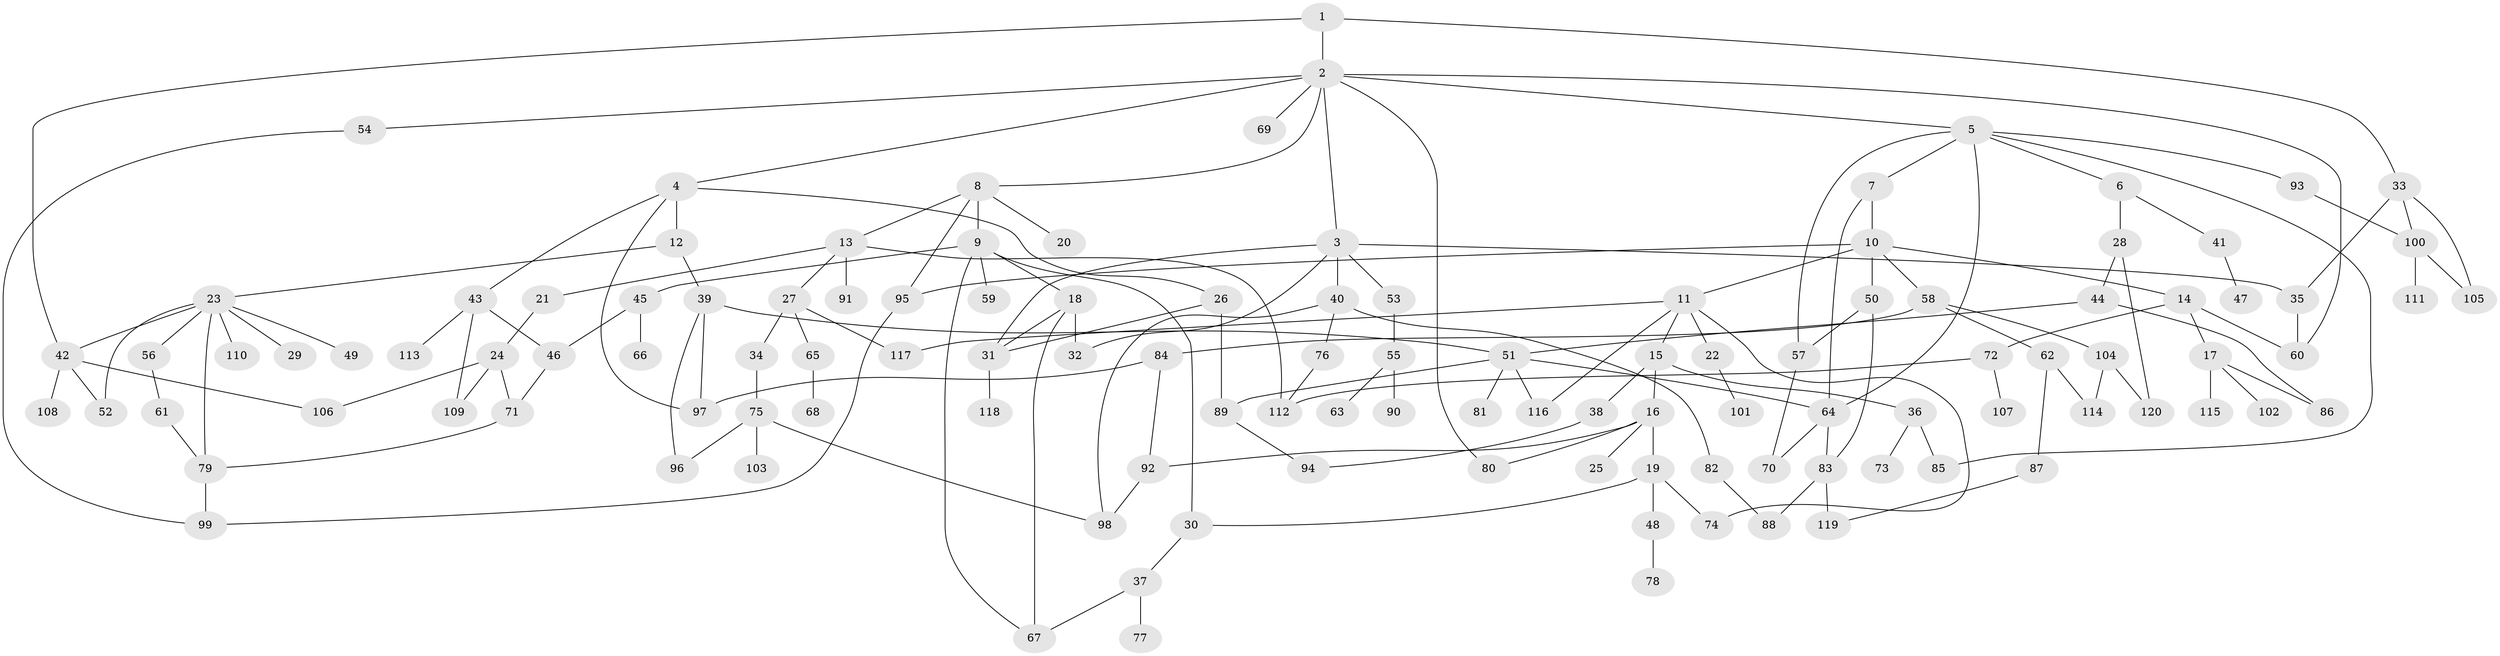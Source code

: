 // coarse degree distribution, {4: 0.18292682926829268, 9: 0.012195121951219513, 7: 0.036585365853658534, 6: 0.036585365853658534, 3: 0.14634146341463414, 5: 0.0975609756097561, 8: 0.012195121951219513, 1: 0.2682926829268293, 10: 0.012195121951219513, 2: 0.1951219512195122}
// Generated by graph-tools (version 1.1) at 2025/23/03/03/25 07:23:32]
// undirected, 120 vertices, 167 edges
graph export_dot {
graph [start="1"]
  node [color=gray90,style=filled];
  1;
  2;
  3;
  4;
  5;
  6;
  7;
  8;
  9;
  10;
  11;
  12;
  13;
  14;
  15;
  16;
  17;
  18;
  19;
  20;
  21;
  22;
  23;
  24;
  25;
  26;
  27;
  28;
  29;
  30;
  31;
  32;
  33;
  34;
  35;
  36;
  37;
  38;
  39;
  40;
  41;
  42;
  43;
  44;
  45;
  46;
  47;
  48;
  49;
  50;
  51;
  52;
  53;
  54;
  55;
  56;
  57;
  58;
  59;
  60;
  61;
  62;
  63;
  64;
  65;
  66;
  67;
  68;
  69;
  70;
  71;
  72;
  73;
  74;
  75;
  76;
  77;
  78;
  79;
  80;
  81;
  82;
  83;
  84;
  85;
  86;
  87;
  88;
  89;
  90;
  91;
  92;
  93;
  94;
  95;
  96;
  97;
  98;
  99;
  100;
  101;
  102;
  103;
  104;
  105;
  106;
  107;
  108;
  109;
  110;
  111;
  112;
  113;
  114;
  115;
  116;
  117;
  118;
  119;
  120;
  1 -- 2;
  1 -- 33;
  1 -- 42;
  2 -- 3;
  2 -- 4;
  2 -- 5;
  2 -- 8;
  2 -- 54;
  2 -- 69;
  2 -- 80;
  2 -- 60;
  3 -- 31;
  3 -- 32;
  3 -- 35;
  3 -- 40;
  3 -- 53;
  4 -- 12;
  4 -- 26;
  4 -- 43;
  4 -- 97;
  5 -- 6;
  5 -- 7;
  5 -- 64;
  5 -- 93;
  5 -- 57;
  5 -- 85;
  6 -- 28;
  6 -- 41;
  7 -- 10;
  7 -- 64;
  8 -- 9;
  8 -- 13;
  8 -- 20;
  8 -- 95;
  9 -- 18;
  9 -- 30;
  9 -- 45;
  9 -- 59;
  9 -- 67;
  10 -- 11;
  10 -- 14;
  10 -- 50;
  10 -- 58;
  10 -- 95;
  11 -- 15;
  11 -- 22;
  11 -- 74;
  11 -- 117;
  11 -- 116;
  12 -- 23;
  12 -- 39;
  13 -- 21;
  13 -- 27;
  13 -- 91;
  13 -- 112;
  14 -- 17;
  14 -- 60;
  14 -- 72;
  15 -- 16;
  15 -- 36;
  15 -- 38;
  16 -- 19;
  16 -- 25;
  16 -- 80;
  16 -- 92;
  17 -- 102;
  17 -- 115;
  17 -- 86;
  18 -- 31;
  18 -- 32;
  18 -- 67;
  19 -- 48;
  19 -- 30;
  19 -- 74;
  21 -- 24;
  22 -- 101;
  23 -- 29;
  23 -- 42;
  23 -- 49;
  23 -- 52;
  23 -- 56;
  23 -- 110;
  23 -- 79;
  24 -- 71;
  24 -- 106;
  24 -- 109;
  26 -- 89;
  26 -- 31;
  27 -- 34;
  27 -- 65;
  27 -- 117;
  28 -- 44;
  28 -- 120;
  30 -- 37;
  31 -- 118;
  33 -- 105;
  33 -- 35;
  33 -- 100;
  34 -- 75;
  35 -- 60;
  36 -- 73;
  36 -- 85;
  37 -- 67;
  37 -- 77;
  38 -- 94;
  39 -- 96;
  39 -- 97;
  39 -- 51;
  40 -- 76;
  40 -- 82;
  40 -- 98;
  41 -- 47;
  42 -- 106;
  42 -- 108;
  42 -- 52;
  43 -- 109;
  43 -- 113;
  43 -- 46;
  44 -- 51;
  44 -- 86;
  45 -- 46;
  45 -- 66;
  46 -- 71;
  48 -- 78;
  50 -- 57;
  50 -- 83;
  51 -- 81;
  51 -- 116;
  51 -- 64;
  51 -- 89;
  53 -- 55;
  54 -- 99;
  55 -- 63;
  55 -- 90;
  56 -- 61;
  57 -- 70;
  58 -- 62;
  58 -- 84;
  58 -- 104;
  61 -- 79;
  62 -- 87;
  62 -- 114;
  64 -- 83;
  64 -- 70;
  65 -- 68;
  71 -- 79;
  72 -- 107;
  72 -- 112;
  75 -- 103;
  75 -- 98;
  75 -- 96;
  76 -- 112;
  79 -- 99;
  82 -- 88;
  83 -- 88;
  83 -- 119;
  84 -- 92;
  84 -- 97;
  87 -- 119;
  89 -- 94;
  92 -- 98;
  93 -- 100;
  95 -- 99;
  100 -- 111;
  100 -- 105;
  104 -- 120;
  104 -- 114;
}
